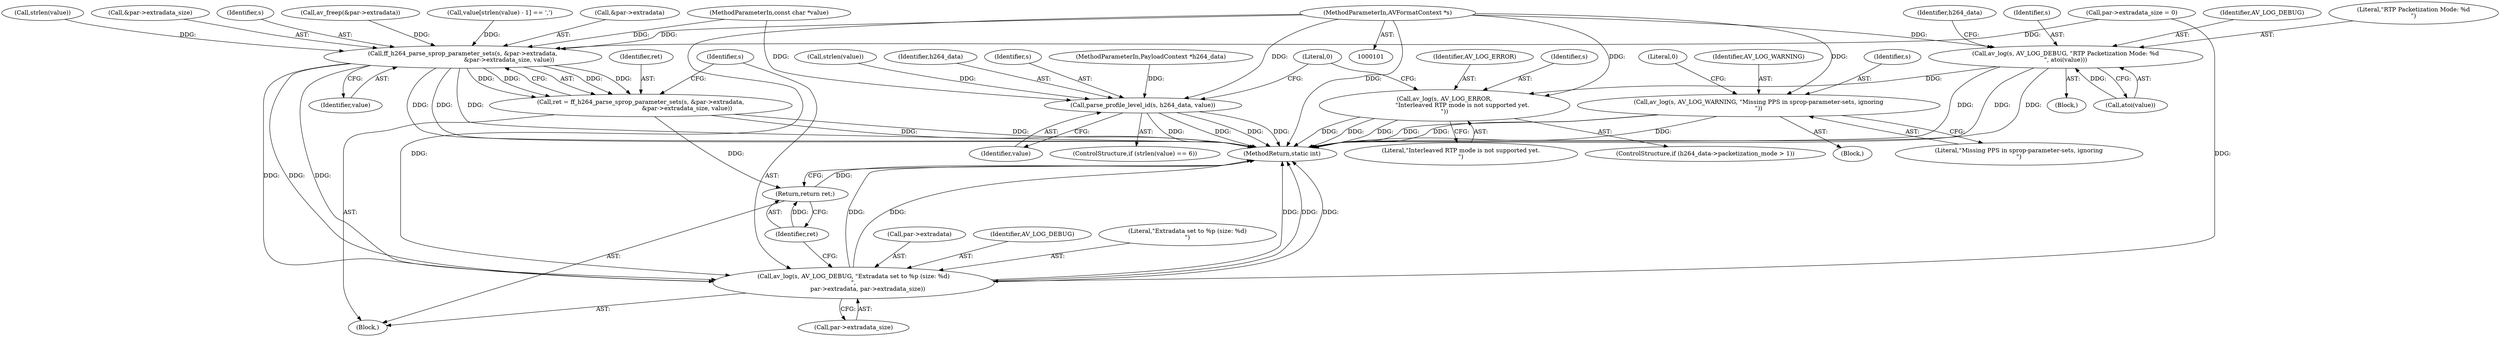 digraph "0_FFmpeg_c42a1388a6d1bfd8001bf6a4241d8ca27e49326d@pointer" {
"1000102" [label="(MethodParameterIn,AVFormatContext *s)"];
"1000120" [label="(Call,av_log(s, AV_LOG_DEBUG, \"RTP Packetization Mode: %d\n\", atoi(value)))"];
"1000138" [label="(Call,av_log(s, AV_LOG_ERROR,\n                   \"Interleaved RTP mode is not supported yet.\n\"))"];
"1000154" [label="(Call,parse_profile_level_id(s, h264_data, value))"];
"1000181" [label="(Call,av_log(s, AV_LOG_WARNING, \"Missing PPS in sprop-parameter-sets, ignoring\n\"))"];
"1000199" [label="(Call,ff_h264_parse_sprop_parameter_sets(s, &par->extradata,\n                                                 &par->extradata_size, value))"];
"1000197" [label="(Call,ret = ff_h264_parse_sprop_parameter_sets(s, &par->extradata,\n                                                 &par->extradata_size, value))"];
"1000220" [label="(Return,return ret;)"];
"1000210" [label="(Call,av_log(s, AV_LOG_DEBUG, \"Extradata set to %p (size: %d)\n\",\n               par->extradata, par->extradata_size))"];
"1000121" [label="(Identifier,s)"];
"1000138" [label="(Call,av_log(s, AV_LOG_ERROR,\n                   \"Interleaved RTP mode is not supported yet.\n\"))"];
"1000223" [label="(Literal,0)"];
"1000104" [label="(MethodParameterIn,PayloadContext *h264_data)"];
"1000157" [label="(Identifier,value)"];
"1000151" [label="(Call,strlen(value))"];
"1000211" [label="(Identifier,s)"];
"1000187" [label="(Call,par->extradata_size = 0)"];
"1000124" [label="(Call,atoi(value))"];
"1000172" [label="(Call,value[strlen(value) - 1] == ',')"];
"1000183" [label="(Identifier,AV_LOG_WARNING)"];
"1000132" [label="(ControlStructure,if (h264_data->packetization_mode > 1))"];
"1000106" [label="(MethodParameterIn,const char *value)"];
"1000201" [label="(Call,&par->extradata)"];
"1000180" [label="(Block,)"];
"1000140" [label="(Identifier,AV_LOG_ERROR)"];
"1000164" [label="(Block,)"];
"1000221" [label="(Identifier,ret)"];
"1000122" [label="(Identifier,AV_LOG_DEBUG)"];
"1000220" [label="(Return,return ret;)"];
"1000198" [label="(Identifier,ret)"];
"1000176" [label="(Call,strlen(value))"];
"1000199" [label="(Call,ff_h264_parse_sprop_parameter_sets(s, &par->extradata,\n                                                 &par->extradata_size, value))"];
"1000205" [label="(Call,&par->extradata_size)"];
"1000156" [label="(Identifier,h264_data)"];
"1000209" [label="(Identifier,value)"];
"1000200" [label="(Identifier,s)"];
"1000102" [label="(MethodParameterIn,AVFormatContext *s)"];
"1000214" [label="(Call,par->extradata)"];
"1000212" [label="(Identifier,AV_LOG_DEBUG)"];
"1000181" [label="(Call,av_log(s, AV_LOG_WARNING, \"Missing PPS in sprop-parameter-sets, ignoring\n\"))"];
"1000197" [label="(Call,ret = ff_h264_parse_sprop_parameter_sets(s, &par->extradata,\n                                                 &par->extradata_size, value))"];
"1000210" [label="(Call,av_log(s, AV_LOG_DEBUG, \"Extradata set to %p (size: %d)\n\",\n               par->extradata, par->extradata_size))"];
"1000119" [label="(Block,)"];
"1000149" [label="(ControlStructure,if (strlen(value) == 6))"];
"1000120" [label="(Call,av_log(s, AV_LOG_DEBUG, \"RTP Packetization Mode: %d\n\", atoi(value)))"];
"1000184" [label="(Literal,\"Missing PPS in sprop-parameter-sets, ignoring\n\")"];
"1000139" [label="(Identifier,s)"];
"1000217" [label="(Call,par->extradata_size)"];
"1000213" [label="(Literal,\"Extradata set to %p (size: %d)\n\")"];
"1000224" [label="(MethodReturn,static int)"];
"1000154" [label="(Call,parse_profile_level_id(s, h264_data, value))"];
"1000155" [label="(Identifier,s)"];
"1000182" [label="(Identifier,s)"];
"1000123" [label="(Literal,\"RTP Packetization Mode: %d\n\")"];
"1000141" [label="(Literal,\"Interleaved RTP mode is not supported yet.\n\")"];
"1000186" [label="(Literal,0)"];
"1000128" [label="(Identifier,h264_data)"];
"1000192" [label="(Call,av_freep(&par->extradata))"];
"1000102" -> "1000101"  [label="AST: "];
"1000102" -> "1000224"  [label="DDG: "];
"1000102" -> "1000120"  [label="DDG: "];
"1000102" -> "1000138"  [label="DDG: "];
"1000102" -> "1000154"  [label="DDG: "];
"1000102" -> "1000181"  [label="DDG: "];
"1000102" -> "1000199"  [label="DDG: "];
"1000102" -> "1000210"  [label="DDG: "];
"1000120" -> "1000119"  [label="AST: "];
"1000120" -> "1000124"  [label="CFG: "];
"1000121" -> "1000120"  [label="AST: "];
"1000122" -> "1000120"  [label="AST: "];
"1000123" -> "1000120"  [label="AST: "];
"1000124" -> "1000120"  [label="AST: "];
"1000128" -> "1000120"  [label="CFG: "];
"1000120" -> "1000224"  [label="DDG: "];
"1000120" -> "1000224"  [label="DDG: "];
"1000120" -> "1000224"  [label="DDG: "];
"1000124" -> "1000120"  [label="DDG: "];
"1000120" -> "1000138"  [label="DDG: "];
"1000138" -> "1000132"  [label="AST: "];
"1000138" -> "1000141"  [label="CFG: "];
"1000139" -> "1000138"  [label="AST: "];
"1000140" -> "1000138"  [label="AST: "];
"1000141" -> "1000138"  [label="AST: "];
"1000223" -> "1000138"  [label="CFG: "];
"1000138" -> "1000224"  [label="DDG: "];
"1000138" -> "1000224"  [label="DDG: "];
"1000138" -> "1000224"  [label="DDG: "];
"1000154" -> "1000149"  [label="AST: "];
"1000154" -> "1000157"  [label="CFG: "];
"1000155" -> "1000154"  [label="AST: "];
"1000156" -> "1000154"  [label="AST: "];
"1000157" -> "1000154"  [label="AST: "];
"1000223" -> "1000154"  [label="CFG: "];
"1000154" -> "1000224"  [label="DDG: "];
"1000154" -> "1000224"  [label="DDG: "];
"1000154" -> "1000224"  [label="DDG: "];
"1000154" -> "1000224"  [label="DDG: "];
"1000104" -> "1000154"  [label="DDG: "];
"1000151" -> "1000154"  [label="DDG: "];
"1000106" -> "1000154"  [label="DDG: "];
"1000181" -> "1000180"  [label="AST: "];
"1000181" -> "1000184"  [label="CFG: "];
"1000182" -> "1000181"  [label="AST: "];
"1000183" -> "1000181"  [label="AST: "];
"1000184" -> "1000181"  [label="AST: "];
"1000186" -> "1000181"  [label="CFG: "];
"1000181" -> "1000224"  [label="DDG: "];
"1000181" -> "1000224"  [label="DDG: "];
"1000181" -> "1000224"  [label="DDG: "];
"1000199" -> "1000197"  [label="AST: "];
"1000199" -> "1000209"  [label="CFG: "];
"1000200" -> "1000199"  [label="AST: "];
"1000201" -> "1000199"  [label="AST: "];
"1000205" -> "1000199"  [label="AST: "];
"1000209" -> "1000199"  [label="AST: "];
"1000197" -> "1000199"  [label="CFG: "];
"1000199" -> "1000224"  [label="DDG: "];
"1000199" -> "1000224"  [label="DDG: "];
"1000199" -> "1000224"  [label="DDG: "];
"1000199" -> "1000197"  [label="DDG: "];
"1000199" -> "1000197"  [label="DDG: "];
"1000199" -> "1000197"  [label="DDG: "];
"1000199" -> "1000197"  [label="DDG: "];
"1000192" -> "1000199"  [label="DDG: "];
"1000187" -> "1000199"  [label="DDG: "];
"1000172" -> "1000199"  [label="DDG: "];
"1000176" -> "1000199"  [label="DDG: "];
"1000106" -> "1000199"  [label="DDG: "];
"1000199" -> "1000210"  [label="DDG: "];
"1000199" -> "1000210"  [label="DDG: "];
"1000199" -> "1000210"  [label="DDG: "];
"1000197" -> "1000164"  [label="AST: "];
"1000198" -> "1000197"  [label="AST: "];
"1000211" -> "1000197"  [label="CFG: "];
"1000197" -> "1000224"  [label="DDG: "];
"1000197" -> "1000224"  [label="DDG: "];
"1000197" -> "1000220"  [label="DDG: "];
"1000220" -> "1000164"  [label="AST: "];
"1000220" -> "1000221"  [label="CFG: "];
"1000221" -> "1000220"  [label="AST: "];
"1000224" -> "1000220"  [label="CFG: "];
"1000220" -> "1000224"  [label="DDG: "];
"1000221" -> "1000220"  [label="DDG: "];
"1000210" -> "1000164"  [label="AST: "];
"1000210" -> "1000217"  [label="CFG: "];
"1000211" -> "1000210"  [label="AST: "];
"1000212" -> "1000210"  [label="AST: "];
"1000213" -> "1000210"  [label="AST: "];
"1000214" -> "1000210"  [label="AST: "];
"1000217" -> "1000210"  [label="AST: "];
"1000221" -> "1000210"  [label="CFG: "];
"1000210" -> "1000224"  [label="DDG: "];
"1000210" -> "1000224"  [label="DDG: "];
"1000210" -> "1000224"  [label="DDG: "];
"1000210" -> "1000224"  [label="DDG: "];
"1000210" -> "1000224"  [label="DDG: "];
"1000187" -> "1000210"  [label="DDG: "];
}
